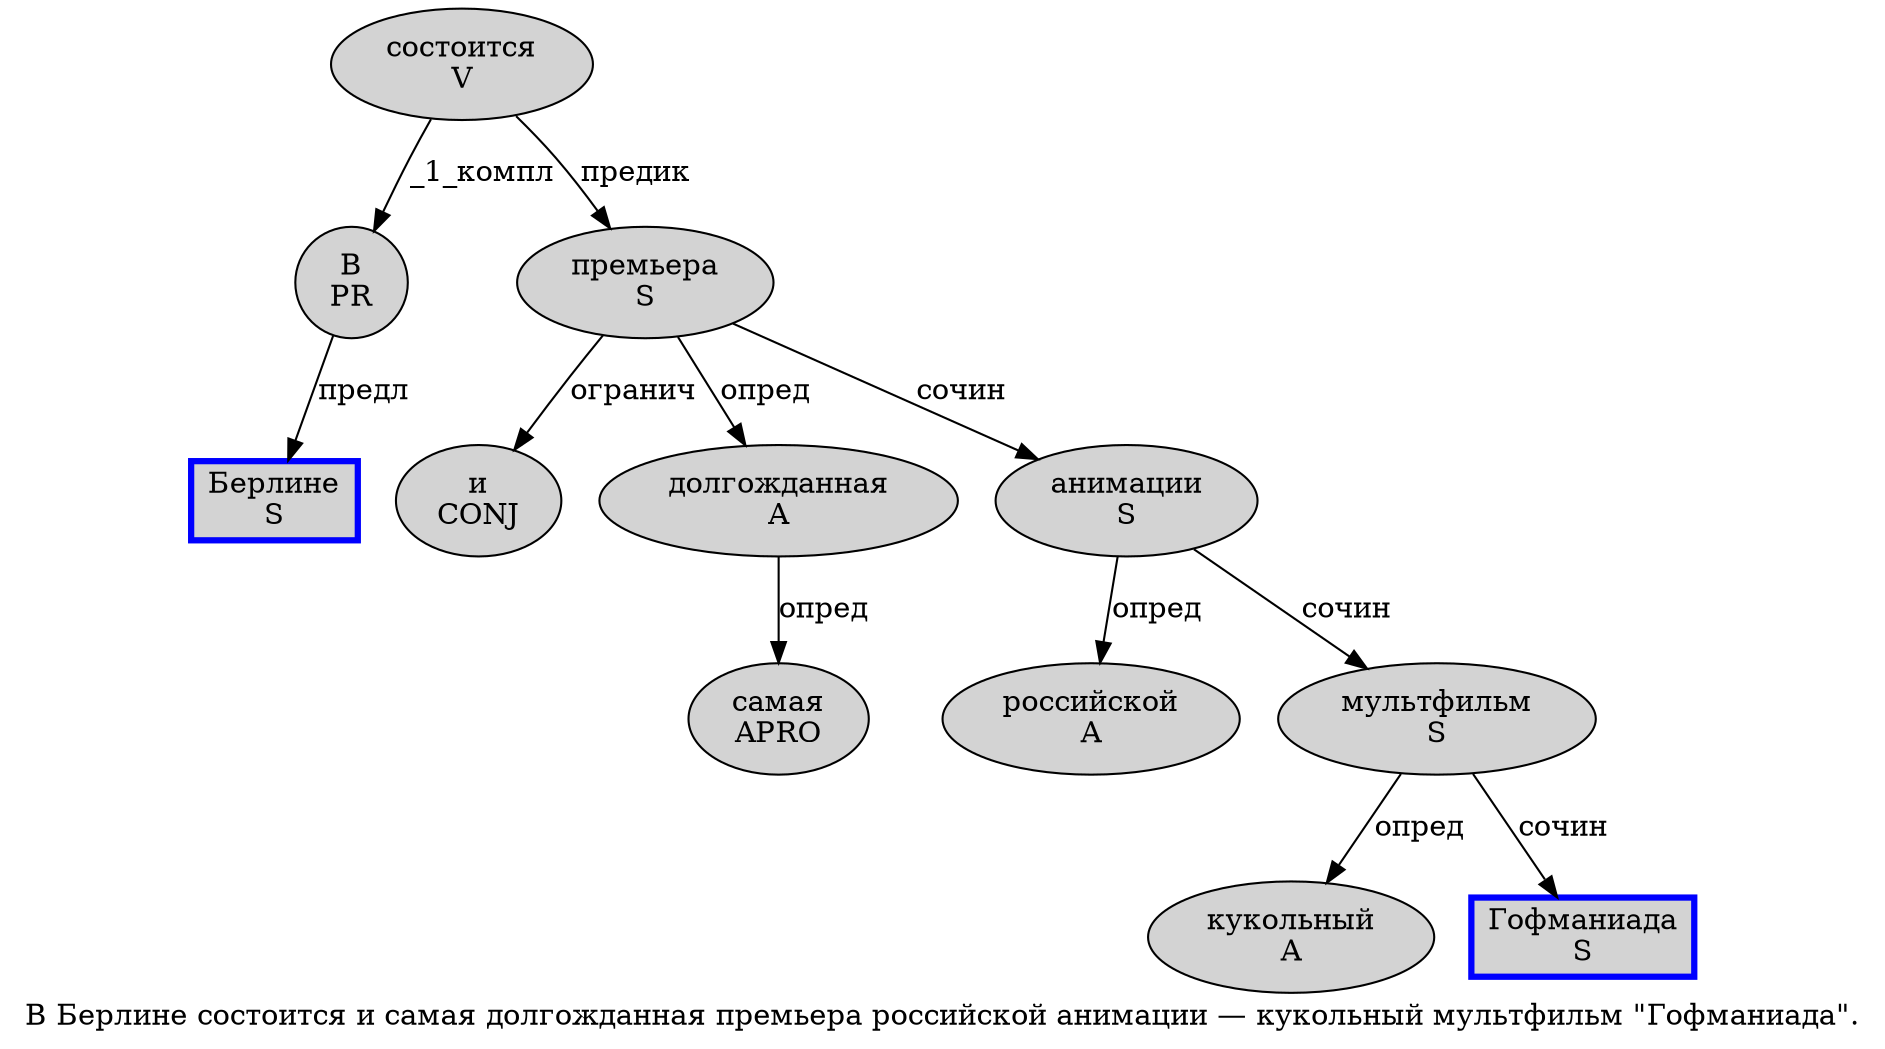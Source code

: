 digraph SENTENCE_1456 {
	graph [label="В Берлине состоится и самая долгожданная премьера российской анимации — кукольный мультфильм \"Гофманиада\"."]
	node [style=filled]
		0 [label="В
PR" color="" fillcolor=lightgray penwidth=1 shape=ellipse]
		1 [label="Берлине
S" color=blue fillcolor=lightgray penwidth=3 shape=box]
		2 [label="состоится
V" color="" fillcolor=lightgray penwidth=1 shape=ellipse]
		3 [label="и
CONJ" color="" fillcolor=lightgray penwidth=1 shape=ellipse]
		4 [label="самая
APRO" color="" fillcolor=lightgray penwidth=1 shape=ellipse]
		5 [label="долгожданная
A" color="" fillcolor=lightgray penwidth=1 shape=ellipse]
		6 [label="премьера
S" color="" fillcolor=lightgray penwidth=1 shape=ellipse]
		7 [label="российской
A" color="" fillcolor=lightgray penwidth=1 shape=ellipse]
		8 [label="анимации
S" color="" fillcolor=lightgray penwidth=1 shape=ellipse]
		10 [label="кукольный
A" color="" fillcolor=lightgray penwidth=1 shape=ellipse]
		11 [label="мультфильм
S" color="" fillcolor=lightgray penwidth=1 shape=ellipse]
		13 [label="Гофманиада
S" color=blue fillcolor=lightgray penwidth=3 shape=box]
			11 -> 10 [label="опред"]
			11 -> 13 [label="сочин"]
			5 -> 4 [label="опред"]
			6 -> 3 [label="огранич"]
			6 -> 5 [label="опред"]
			6 -> 8 [label="сочин"]
			0 -> 1 [label="предл"]
			2 -> 0 [label="_1_компл"]
			2 -> 6 [label="предик"]
			8 -> 7 [label="опред"]
			8 -> 11 [label="сочин"]
}